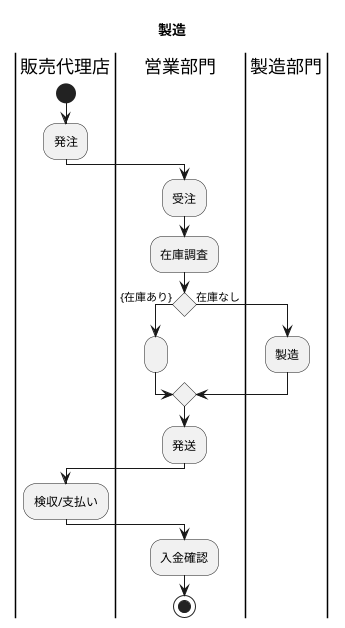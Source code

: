 @startuml 製造
title 製造
|販売代理店|
|販売代理店|
|営業部門|
|営業部門|
|製造部門|
|製造部門|

|販売代理店|
start
:発注;

|営業部門|
:受注;
:在庫調査;
if () is({在庫あり}) then
:;
else (在庫なし)
|営業部門|
|製造部門|
:製造;
|製造部門|

|営業部門|
endif
:発送;
|営業部門|

|販売代理店|
:検収/支払い;
|販売代理店|

|営業部門|
:入金確認;
stop
|営業部門|
@enduml